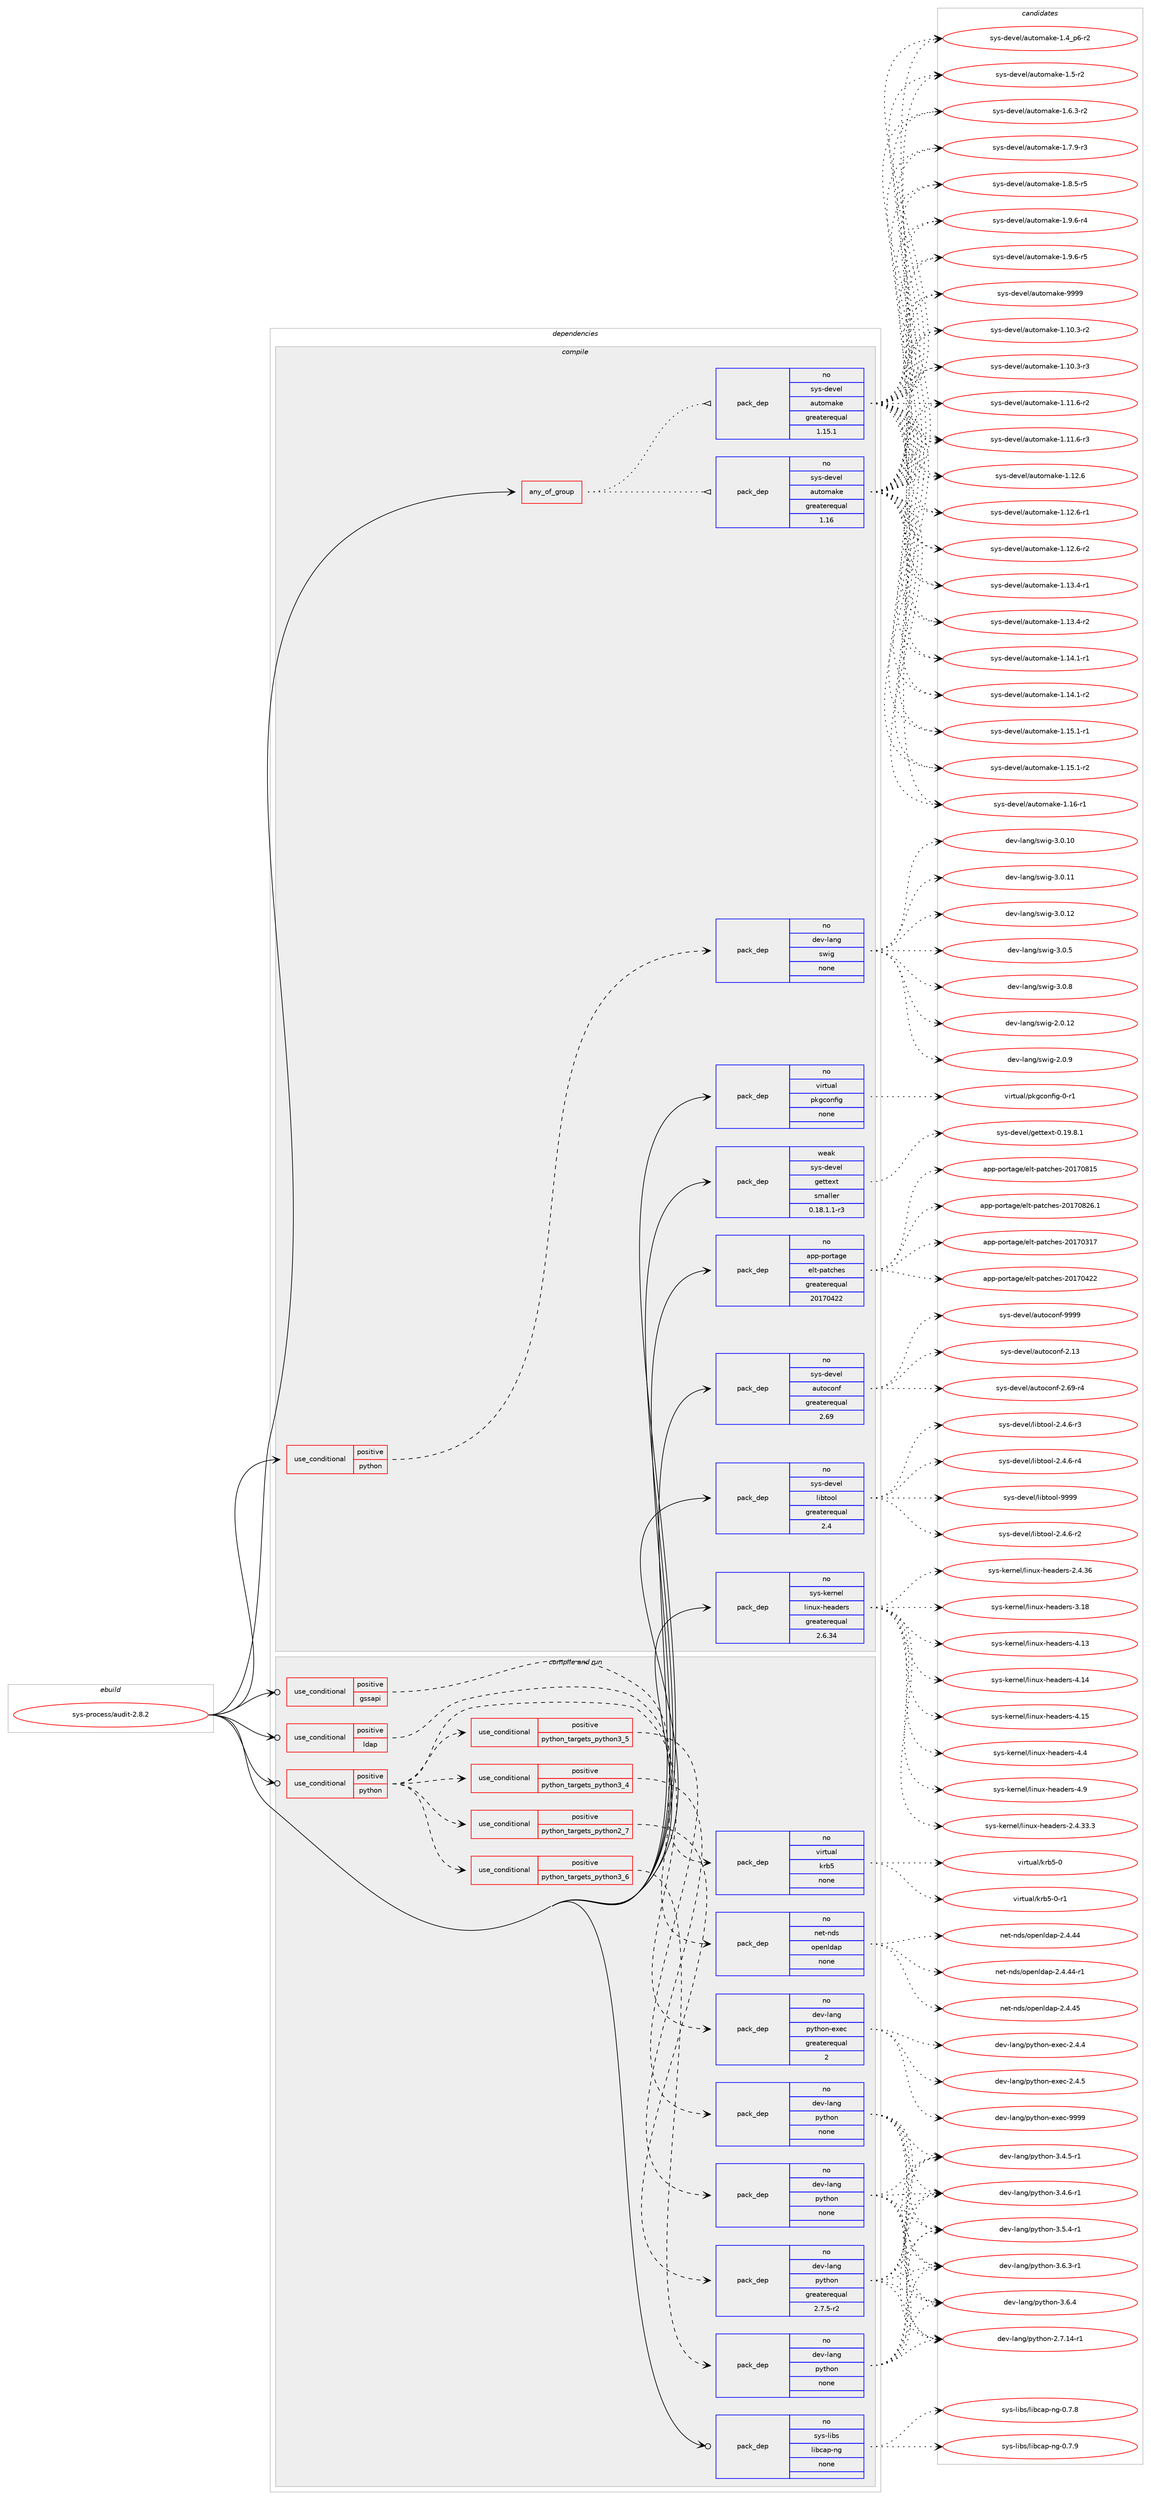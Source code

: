 digraph prolog {

# *************
# Graph options
# *************

newrank=true;
concentrate=true;
compound=true;
graph [rankdir=LR,fontname=Helvetica,fontsize=10,ranksep=1.5];#, ranksep=2.5, nodesep=0.2];
edge  [arrowhead=vee];
node  [fontname=Helvetica,fontsize=10];

# **********
# The ebuild
# **********

subgraph cluster_leftcol {
color=gray;
rank=same;
label=<<i>ebuild</i>>;
id [label="sys-process/audit-2.8.2", color=red, width=4, href="../sys-process/audit-2.8.2.svg"];
}

# ****************
# The dependencies
# ****************

subgraph cluster_midcol {
color=gray;
label=<<i>dependencies</i>>;
subgraph cluster_compile {
fillcolor="#eeeeee";
style=filled;
label=<<i>compile</i>>;
subgraph any68 {
dependency8351 [label=<<TABLE BORDER="0" CELLBORDER="1" CELLSPACING="0" CELLPADDING="4"><TR><TD CELLPADDING="10">any_of_group</TD></TR></TABLE>>, shape=none, color=red];subgraph pack7258 {
dependency8352 [label=<<TABLE BORDER="0" CELLBORDER="1" CELLSPACING="0" CELLPADDING="4" WIDTH="220"><TR><TD ROWSPAN="6" CELLPADDING="30">pack_dep</TD></TR><TR><TD WIDTH="110">no</TD></TR><TR><TD>sys-devel</TD></TR><TR><TD>automake</TD></TR><TR><TD>greaterequal</TD></TR><TR><TD>1.16</TD></TR></TABLE>>, shape=none, color=blue];
}
dependency8351:e -> dependency8352:w [weight=20,style="dotted",arrowhead="oinv"];
subgraph pack7259 {
dependency8353 [label=<<TABLE BORDER="0" CELLBORDER="1" CELLSPACING="0" CELLPADDING="4" WIDTH="220"><TR><TD ROWSPAN="6" CELLPADDING="30">pack_dep</TD></TR><TR><TD WIDTH="110">no</TD></TR><TR><TD>sys-devel</TD></TR><TR><TD>automake</TD></TR><TR><TD>greaterequal</TD></TR><TR><TD>1.15.1</TD></TR></TABLE>>, shape=none, color=blue];
}
dependency8351:e -> dependency8353:w [weight=20,style="dotted",arrowhead="oinv"];
}
id:e -> dependency8351:w [weight=20,style="solid",arrowhead="vee"];
subgraph cond1026 {
dependency8354 [label=<<TABLE BORDER="0" CELLBORDER="1" CELLSPACING="0" CELLPADDING="4"><TR><TD ROWSPAN="3" CELLPADDING="10">use_conditional</TD></TR><TR><TD>positive</TD></TR><TR><TD>python</TD></TR></TABLE>>, shape=none, color=red];
subgraph pack7260 {
dependency8355 [label=<<TABLE BORDER="0" CELLBORDER="1" CELLSPACING="0" CELLPADDING="4" WIDTH="220"><TR><TD ROWSPAN="6" CELLPADDING="30">pack_dep</TD></TR><TR><TD WIDTH="110">no</TD></TR><TR><TD>dev-lang</TD></TR><TR><TD>swig</TD></TR><TR><TD>none</TD></TR><TR><TD></TD></TR></TABLE>>, shape=none, color=blue];
}
dependency8354:e -> dependency8355:w [weight=20,style="dashed",arrowhead="vee"];
}
id:e -> dependency8354:w [weight=20,style="solid",arrowhead="vee"];
subgraph pack7261 {
dependency8356 [label=<<TABLE BORDER="0" CELLBORDER="1" CELLSPACING="0" CELLPADDING="4" WIDTH="220"><TR><TD ROWSPAN="6" CELLPADDING="30">pack_dep</TD></TR><TR><TD WIDTH="110">no</TD></TR><TR><TD>app-portage</TD></TR><TR><TD>elt-patches</TD></TR><TR><TD>greaterequal</TD></TR><TR><TD>20170422</TD></TR></TABLE>>, shape=none, color=blue];
}
id:e -> dependency8356:w [weight=20,style="solid",arrowhead="vee"];
subgraph pack7262 {
dependency8357 [label=<<TABLE BORDER="0" CELLBORDER="1" CELLSPACING="0" CELLPADDING="4" WIDTH="220"><TR><TD ROWSPAN="6" CELLPADDING="30">pack_dep</TD></TR><TR><TD WIDTH="110">no</TD></TR><TR><TD>sys-devel</TD></TR><TR><TD>autoconf</TD></TR><TR><TD>greaterequal</TD></TR><TR><TD>2.69</TD></TR></TABLE>>, shape=none, color=blue];
}
id:e -> dependency8357:w [weight=20,style="solid",arrowhead="vee"];
subgraph pack7263 {
dependency8358 [label=<<TABLE BORDER="0" CELLBORDER="1" CELLSPACING="0" CELLPADDING="4" WIDTH="220"><TR><TD ROWSPAN="6" CELLPADDING="30">pack_dep</TD></TR><TR><TD WIDTH="110">no</TD></TR><TR><TD>sys-devel</TD></TR><TR><TD>libtool</TD></TR><TR><TD>greaterequal</TD></TR><TR><TD>2.4</TD></TR></TABLE>>, shape=none, color=blue];
}
id:e -> dependency8358:w [weight=20,style="solid",arrowhead="vee"];
subgraph pack7264 {
dependency8359 [label=<<TABLE BORDER="0" CELLBORDER="1" CELLSPACING="0" CELLPADDING="4" WIDTH="220"><TR><TD ROWSPAN="6" CELLPADDING="30">pack_dep</TD></TR><TR><TD WIDTH="110">no</TD></TR><TR><TD>sys-kernel</TD></TR><TR><TD>linux-headers</TD></TR><TR><TD>greaterequal</TD></TR><TR><TD>2.6.34</TD></TR></TABLE>>, shape=none, color=blue];
}
id:e -> dependency8359:w [weight=20,style="solid",arrowhead="vee"];
subgraph pack7265 {
dependency8360 [label=<<TABLE BORDER="0" CELLBORDER="1" CELLSPACING="0" CELLPADDING="4" WIDTH="220"><TR><TD ROWSPAN="6" CELLPADDING="30">pack_dep</TD></TR><TR><TD WIDTH="110">no</TD></TR><TR><TD>virtual</TD></TR><TR><TD>pkgconfig</TD></TR><TR><TD>none</TD></TR><TR><TD></TD></TR></TABLE>>, shape=none, color=blue];
}
id:e -> dependency8360:w [weight=20,style="solid",arrowhead="vee"];
subgraph pack7266 {
dependency8361 [label=<<TABLE BORDER="0" CELLBORDER="1" CELLSPACING="0" CELLPADDING="4" WIDTH="220"><TR><TD ROWSPAN="6" CELLPADDING="30">pack_dep</TD></TR><TR><TD WIDTH="110">weak</TD></TR><TR><TD>sys-devel</TD></TR><TR><TD>gettext</TD></TR><TR><TD>smaller</TD></TR><TR><TD>0.18.1.1-r3</TD></TR></TABLE>>, shape=none, color=blue];
}
id:e -> dependency8361:w [weight=20,style="solid",arrowhead="vee"];
}
subgraph cluster_compileandrun {
fillcolor="#eeeeee";
style=filled;
label=<<i>compile and run</i>>;
subgraph cond1027 {
dependency8362 [label=<<TABLE BORDER="0" CELLBORDER="1" CELLSPACING="0" CELLPADDING="4"><TR><TD ROWSPAN="3" CELLPADDING="10">use_conditional</TD></TR><TR><TD>positive</TD></TR><TR><TD>gssapi</TD></TR></TABLE>>, shape=none, color=red];
subgraph pack7267 {
dependency8363 [label=<<TABLE BORDER="0" CELLBORDER="1" CELLSPACING="0" CELLPADDING="4" WIDTH="220"><TR><TD ROWSPAN="6" CELLPADDING="30">pack_dep</TD></TR><TR><TD WIDTH="110">no</TD></TR><TR><TD>virtual</TD></TR><TR><TD>krb5</TD></TR><TR><TD>none</TD></TR><TR><TD></TD></TR></TABLE>>, shape=none, color=blue];
}
dependency8362:e -> dependency8363:w [weight=20,style="dashed",arrowhead="vee"];
}
id:e -> dependency8362:w [weight=20,style="solid",arrowhead="odotvee"];
subgraph cond1028 {
dependency8364 [label=<<TABLE BORDER="0" CELLBORDER="1" CELLSPACING="0" CELLPADDING="4"><TR><TD ROWSPAN="3" CELLPADDING="10">use_conditional</TD></TR><TR><TD>positive</TD></TR><TR><TD>ldap</TD></TR></TABLE>>, shape=none, color=red];
subgraph pack7268 {
dependency8365 [label=<<TABLE BORDER="0" CELLBORDER="1" CELLSPACING="0" CELLPADDING="4" WIDTH="220"><TR><TD ROWSPAN="6" CELLPADDING="30">pack_dep</TD></TR><TR><TD WIDTH="110">no</TD></TR><TR><TD>net-nds</TD></TR><TR><TD>openldap</TD></TR><TR><TD>none</TD></TR><TR><TD></TD></TR></TABLE>>, shape=none, color=blue];
}
dependency8364:e -> dependency8365:w [weight=20,style="dashed",arrowhead="vee"];
}
id:e -> dependency8364:w [weight=20,style="solid",arrowhead="odotvee"];
subgraph cond1029 {
dependency8366 [label=<<TABLE BORDER="0" CELLBORDER="1" CELLSPACING="0" CELLPADDING="4"><TR><TD ROWSPAN="3" CELLPADDING="10">use_conditional</TD></TR><TR><TD>positive</TD></TR><TR><TD>python</TD></TR></TABLE>>, shape=none, color=red];
subgraph cond1030 {
dependency8367 [label=<<TABLE BORDER="0" CELLBORDER="1" CELLSPACING="0" CELLPADDING="4"><TR><TD ROWSPAN="3" CELLPADDING="10">use_conditional</TD></TR><TR><TD>positive</TD></TR><TR><TD>python_targets_python2_7</TD></TR></TABLE>>, shape=none, color=red];
subgraph pack7269 {
dependency8368 [label=<<TABLE BORDER="0" CELLBORDER="1" CELLSPACING="0" CELLPADDING="4" WIDTH="220"><TR><TD ROWSPAN="6" CELLPADDING="30">pack_dep</TD></TR><TR><TD WIDTH="110">no</TD></TR><TR><TD>dev-lang</TD></TR><TR><TD>python</TD></TR><TR><TD>greaterequal</TD></TR><TR><TD>2.7.5-r2</TD></TR></TABLE>>, shape=none, color=blue];
}
dependency8367:e -> dependency8368:w [weight=20,style="dashed",arrowhead="vee"];
}
dependency8366:e -> dependency8367:w [weight=20,style="dashed",arrowhead="vee"];
subgraph cond1031 {
dependency8369 [label=<<TABLE BORDER="0" CELLBORDER="1" CELLSPACING="0" CELLPADDING="4"><TR><TD ROWSPAN="3" CELLPADDING="10">use_conditional</TD></TR><TR><TD>positive</TD></TR><TR><TD>python_targets_python3_4</TD></TR></TABLE>>, shape=none, color=red];
subgraph pack7270 {
dependency8370 [label=<<TABLE BORDER="0" CELLBORDER="1" CELLSPACING="0" CELLPADDING="4" WIDTH="220"><TR><TD ROWSPAN="6" CELLPADDING="30">pack_dep</TD></TR><TR><TD WIDTH="110">no</TD></TR><TR><TD>dev-lang</TD></TR><TR><TD>python</TD></TR><TR><TD>none</TD></TR><TR><TD></TD></TR></TABLE>>, shape=none, color=blue];
}
dependency8369:e -> dependency8370:w [weight=20,style="dashed",arrowhead="vee"];
}
dependency8366:e -> dependency8369:w [weight=20,style="dashed",arrowhead="vee"];
subgraph cond1032 {
dependency8371 [label=<<TABLE BORDER="0" CELLBORDER="1" CELLSPACING="0" CELLPADDING="4"><TR><TD ROWSPAN="3" CELLPADDING="10">use_conditional</TD></TR><TR><TD>positive</TD></TR><TR><TD>python_targets_python3_5</TD></TR></TABLE>>, shape=none, color=red];
subgraph pack7271 {
dependency8372 [label=<<TABLE BORDER="0" CELLBORDER="1" CELLSPACING="0" CELLPADDING="4" WIDTH="220"><TR><TD ROWSPAN="6" CELLPADDING="30">pack_dep</TD></TR><TR><TD WIDTH="110">no</TD></TR><TR><TD>dev-lang</TD></TR><TR><TD>python</TD></TR><TR><TD>none</TD></TR><TR><TD></TD></TR></TABLE>>, shape=none, color=blue];
}
dependency8371:e -> dependency8372:w [weight=20,style="dashed",arrowhead="vee"];
}
dependency8366:e -> dependency8371:w [weight=20,style="dashed",arrowhead="vee"];
subgraph cond1033 {
dependency8373 [label=<<TABLE BORDER="0" CELLBORDER="1" CELLSPACING="0" CELLPADDING="4"><TR><TD ROWSPAN="3" CELLPADDING="10">use_conditional</TD></TR><TR><TD>positive</TD></TR><TR><TD>python_targets_python3_6</TD></TR></TABLE>>, shape=none, color=red];
subgraph pack7272 {
dependency8374 [label=<<TABLE BORDER="0" CELLBORDER="1" CELLSPACING="0" CELLPADDING="4" WIDTH="220"><TR><TD ROWSPAN="6" CELLPADDING="30">pack_dep</TD></TR><TR><TD WIDTH="110">no</TD></TR><TR><TD>dev-lang</TD></TR><TR><TD>python</TD></TR><TR><TD>none</TD></TR><TR><TD></TD></TR></TABLE>>, shape=none, color=blue];
}
dependency8373:e -> dependency8374:w [weight=20,style="dashed",arrowhead="vee"];
}
dependency8366:e -> dependency8373:w [weight=20,style="dashed",arrowhead="vee"];
subgraph pack7273 {
dependency8375 [label=<<TABLE BORDER="0" CELLBORDER="1" CELLSPACING="0" CELLPADDING="4" WIDTH="220"><TR><TD ROWSPAN="6" CELLPADDING="30">pack_dep</TD></TR><TR><TD WIDTH="110">no</TD></TR><TR><TD>dev-lang</TD></TR><TR><TD>python-exec</TD></TR><TR><TD>greaterequal</TD></TR><TR><TD>2</TD></TR></TABLE>>, shape=none, color=blue];
}
dependency8366:e -> dependency8375:w [weight=20,style="dashed",arrowhead="vee"];
}
id:e -> dependency8366:w [weight=20,style="solid",arrowhead="odotvee"];
subgraph pack7274 {
dependency8376 [label=<<TABLE BORDER="0" CELLBORDER="1" CELLSPACING="0" CELLPADDING="4" WIDTH="220"><TR><TD ROWSPAN="6" CELLPADDING="30">pack_dep</TD></TR><TR><TD WIDTH="110">no</TD></TR><TR><TD>sys-libs</TD></TR><TR><TD>libcap-ng</TD></TR><TR><TD>none</TD></TR><TR><TD></TD></TR></TABLE>>, shape=none, color=blue];
}
id:e -> dependency8376:w [weight=20,style="solid",arrowhead="odotvee"];
}
subgraph cluster_run {
fillcolor="#eeeeee";
style=filled;
label=<<i>run</i>>;
}
}

# **************
# The candidates
# **************

subgraph cluster_choices {
rank=same;
color=gray;
label=<<i>candidates</i>>;

subgraph choice7258 {
color=black;
nodesep=1;
choice11512111545100101118101108479711711611110997107101454946494846514511450 [label="sys-devel/automake-1.10.3-r2", color=red, width=4,href="../sys-devel/automake-1.10.3-r2.svg"];
choice11512111545100101118101108479711711611110997107101454946494846514511451 [label="sys-devel/automake-1.10.3-r3", color=red, width=4,href="../sys-devel/automake-1.10.3-r3.svg"];
choice11512111545100101118101108479711711611110997107101454946494946544511450 [label="sys-devel/automake-1.11.6-r2", color=red, width=4,href="../sys-devel/automake-1.11.6-r2.svg"];
choice11512111545100101118101108479711711611110997107101454946494946544511451 [label="sys-devel/automake-1.11.6-r3", color=red, width=4,href="../sys-devel/automake-1.11.6-r3.svg"];
choice1151211154510010111810110847971171161111099710710145494649504654 [label="sys-devel/automake-1.12.6", color=red, width=4,href="../sys-devel/automake-1.12.6.svg"];
choice11512111545100101118101108479711711611110997107101454946495046544511449 [label="sys-devel/automake-1.12.6-r1", color=red, width=4,href="../sys-devel/automake-1.12.6-r1.svg"];
choice11512111545100101118101108479711711611110997107101454946495046544511450 [label="sys-devel/automake-1.12.6-r2", color=red, width=4,href="../sys-devel/automake-1.12.6-r2.svg"];
choice11512111545100101118101108479711711611110997107101454946495146524511449 [label="sys-devel/automake-1.13.4-r1", color=red, width=4,href="../sys-devel/automake-1.13.4-r1.svg"];
choice11512111545100101118101108479711711611110997107101454946495146524511450 [label="sys-devel/automake-1.13.4-r2", color=red, width=4,href="../sys-devel/automake-1.13.4-r2.svg"];
choice11512111545100101118101108479711711611110997107101454946495246494511449 [label="sys-devel/automake-1.14.1-r1", color=red, width=4,href="../sys-devel/automake-1.14.1-r1.svg"];
choice11512111545100101118101108479711711611110997107101454946495246494511450 [label="sys-devel/automake-1.14.1-r2", color=red, width=4,href="../sys-devel/automake-1.14.1-r2.svg"];
choice11512111545100101118101108479711711611110997107101454946495346494511449 [label="sys-devel/automake-1.15.1-r1", color=red, width=4,href="../sys-devel/automake-1.15.1-r1.svg"];
choice11512111545100101118101108479711711611110997107101454946495346494511450 [label="sys-devel/automake-1.15.1-r2", color=red, width=4,href="../sys-devel/automake-1.15.1-r2.svg"];
choice1151211154510010111810110847971171161111099710710145494649544511449 [label="sys-devel/automake-1.16-r1", color=red, width=4,href="../sys-devel/automake-1.16-r1.svg"];
choice115121115451001011181011084797117116111109971071014549465295112544511450 [label="sys-devel/automake-1.4_p6-r2", color=red, width=4,href="../sys-devel/automake-1.4_p6-r2.svg"];
choice11512111545100101118101108479711711611110997107101454946534511450 [label="sys-devel/automake-1.5-r2", color=red, width=4,href="../sys-devel/automake-1.5-r2.svg"];
choice115121115451001011181011084797117116111109971071014549465446514511450 [label="sys-devel/automake-1.6.3-r2", color=red, width=4,href="../sys-devel/automake-1.6.3-r2.svg"];
choice115121115451001011181011084797117116111109971071014549465546574511451 [label="sys-devel/automake-1.7.9-r3", color=red, width=4,href="../sys-devel/automake-1.7.9-r3.svg"];
choice115121115451001011181011084797117116111109971071014549465646534511453 [label="sys-devel/automake-1.8.5-r5", color=red, width=4,href="../sys-devel/automake-1.8.5-r5.svg"];
choice115121115451001011181011084797117116111109971071014549465746544511452 [label="sys-devel/automake-1.9.6-r4", color=red, width=4,href="../sys-devel/automake-1.9.6-r4.svg"];
choice115121115451001011181011084797117116111109971071014549465746544511453 [label="sys-devel/automake-1.9.6-r5", color=red, width=4,href="../sys-devel/automake-1.9.6-r5.svg"];
choice115121115451001011181011084797117116111109971071014557575757 [label="sys-devel/automake-9999", color=red, width=4,href="../sys-devel/automake-9999.svg"];
dependency8352:e -> choice11512111545100101118101108479711711611110997107101454946494846514511450:w [style=dotted,weight="100"];
dependency8352:e -> choice11512111545100101118101108479711711611110997107101454946494846514511451:w [style=dotted,weight="100"];
dependency8352:e -> choice11512111545100101118101108479711711611110997107101454946494946544511450:w [style=dotted,weight="100"];
dependency8352:e -> choice11512111545100101118101108479711711611110997107101454946494946544511451:w [style=dotted,weight="100"];
dependency8352:e -> choice1151211154510010111810110847971171161111099710710145494649504654:w [style=dotted,weight="100"];
dependency8352:e -> choice11512111545100101118101108479711711611110997107101454946495046544511449:w [style=dotted,weight="100"];
dependency8352:e -> choice11512111545100101118101108479711711611110997107101454946495046544511450:w [style=dotted,weight="100"];
dependency8352:e -> choice11512111545100101118101108479711711611110997107101454946495146524511449:w [style=dotted,weight="100"];
dependency8352:e -> choice11512111545100101118101108479711711611110997107101454946495146524511450:w [style=dotted,weight="100"];
dependency8352:e -> choice11512111545100101118101108479711711611110997107101454946495246494511449:w [style=dotted,weight="100"];
dependency8352:e -> choice11512111545100101118101108479711711611110997107101454946495246494511450:w [style=dotted,weight="100"];
dependency8352:e -> choice11512111545100101118101108479711711611110997107101454946495346494511449:w [style=dotted,weight="100"];
dependency8352:e -> choice11512111545100101118101108479711711611110997107101454946495346494511450:w [style=dotted,weight="100"];
dependency8352:e -> choice1151211154510010111810110847971171161111099710710145494649544511449:w [style=dotted,weight="100"];
dependency8352:e -> choice115121115451001011181011084797117116111109971071014549465295112544511450:w [style=dotted,weight="100"];
dependency8352:e -> choice11512111545100101118101108479711711611110997107101454946534511450:w [style=dotted,weight="100"];
dependency8352:e -> choice115121115451001011181011084797117116111109971071014549465446514511450:w [style=dotted,weight="100"];
dependency8352:e -> choice115121115451001011181011084797117116111109971071014549465546574511451:w [style=dotted,weight="100"];
dependency8352:e -> choice115121115451001011181011084797117116111109971071014549465646534511453:w [style=dotted,weight="100"];
dependency8352:e -> choice115121115451001011181011084797117116111109971071014549465746544511452:w [style=dotted,weight="100"];
dependency8352:e -> choice115121115451001011181011084797117116111109971071014549465746544511453:w [style=dotted,weight="100"];
dependency8352:e -> choice115121115451001011181011084797117116111109971071014557575757:w [style=dotted,weight="100"];
}
subgraph choice7259 {
color=black;
nodesep=1;
choice11512111545100101118101108479711711611110997107101454946494846514511450 [label="sys-devel/automake-1.10.3-r2", color=red, width=4,href="../sys-devel/automake-1.10.3-r2.svg"];
choice11512111545100101118101108479711711611110997107101454946494846514511451 [label="sys-devel/automake-1.10.3-r3", color=red, width=4,href="../sys-devel/automake-1.10.3-r3.svg"];
choice11512111545100101118101108479711711611110997107101454946494946544511450 [label="sys-devel/automake-1.11.6-r2", color=red, width=4,href="../sys-devel/automake-1.11.6-r2.svg"];
choice11512111545100101118101108479711711611110997107101454946494946544511451 [label="sys-devel/automake-1.11.6-r3", color=red, width=4,href="../sys-devel/automake-1.11.6-r3.svg"];
choice1151211154510010111810110847971171161111099710710145494649504654 [label="sys-devel/automake-1.12.6", color=red, width=4,href="../sys-devel/automake-1.12.6.svg"];
choice11512111545100101118101108479711711611110997107101454946495046544511449 [label="sys-devel/automake-1.12.6-r1", color=red, width=4,href="../sys-devel/automake-1.12.6-r1.svg"];
choice11512111545100101118101108479711711611110997107101454946495046544511450 [label="sys-devel/automake-1.12.6-r2", color=red, width=4,href="../sys-devel/automake-1.12.6-r2.svg"];
choice11512111545100101118101108479711711611110997107101454946495146524511449 [label="sys-devel/automake-1.13.4-r1", color=red, width=4,href="../sys-devel/automake-1.13.4-r1.svg"];
choice11512111545100101118101108479711711611110997107101454946495146524511450 [label="sys-devel/automake-1.13.4-r2", color=red, width=4,href="../sys-devel/automake-1.13.4-r2.svg"];
choice11512111545100101118101108479711711611110997107101454946495246494511449 [label="sys-devel/automake-1.14.1-r1", color=red, width=4,href="../sys-devel/automake-1.14.1-r1.svg"];
choice11512111545100101118101108479711711611110997107101454946495246494511450 [label="sys-devel/automake-1.14.1-r2", color=red, width=4,href="../sys-devel/automake-1.14.1-r2.svg"];
choice11512111545100101118101108479711711611110997107101454946495346494511449 [label="sys-devel/automake-1.15.1-r1", color=red, width=4,href="../sys-devel/automake-1.15.1-r1.svg"];
choice11512111545100101118101108479711711611110997107101454946495346494511450 [label="sys-devel/automake-1.15.1-r2", color=red, width=4,href="../sys-devel/automake-1.15.1-r2.svg"];
choice1151211154510010111810110847971171161111099710710145494649544511449 [label="sys-devel/automake-1.16-r1", color=red, width=4,href="../sys-devel/automake-1.16-r1.svg"];
choice115121115451001011181011084797117116111109971071014549465295112544511450 [label="sys-devel/automake-1.4_p6-r2", color=red, width=4,href="../sys-devel/automake-1.4_p6-r2.svg"];
choice11512111545100101118101108479711711611110997107101454946534511450 [label="sys-devel/automake-1.5-r2", color=red, width=4,href="../sys-devel/automake-1.5-r2.svg"];
choice115121115451001011181011084797117116111109971071014549465446514511450 [label="sys-devel/automake-1.6.3-r2", color=red, width=4,href="../sys-devel/automake-1.6.3-r2.svg"];
choice115121115451001011181011084797117116111109971071014549465546574511451 [label="sys-devel/automake-1.7.9-r3", color=red, width=4,href="../sys-devel/automake-1.7.9-r3.svg"];
choice115121115451001011181011084797117116111109971071014549465646534511453 [label="sys-devel/automake-1.8.5-r5", color=red, width=4,href="../sys-devel/automake-1.8.5-r5.svg"];
choice115121115451001011181011084797117116111109971071014549465746544511452 [label="sys-devel/automake-1.9.6-r4", color=red, width=4,href="../sys-devel/automake-1.9.6-r4.svg"];
choice115121115451001011181011084797117116111109971071014549465746544511453 [label="sys-devel/automake-1.9.6-r5", color=red, width=4,href="../sys-devel/automake-1.9.6-r5.svg"];
choice115121115451001011181011084797117116111109971071014557575757 [label="sys-devel/automake-9999", color=red, width=4,href="../sys-devel/automake-9999.svg"];
dependency8353:e -> choice11512111545100101118101108479711711611110997107101454946494846514511450:w [style=dotted,weight="100"];
dependency8353:e -> choice11512111545100101118101108479711711611110997107101454946494846514511451:w [style=dotted,weight="100"];
dependency8353:e -> choice11512111545100101118101108479711711611110997107101454946494946544511450:w [style=dotted,weight="100"];
dependency8353:e -> choice11512111545100101118101108479711711611110997107101454946494946544511451:w [style=dotted,weight="100"];
dependency8353:e -> choice1151211154510010111810110847971171161111099710710145494649504654:w [style=dotted,weight="100"];
dependency8353:e -> choice11512111545100101118101108479711711611110997107101454946495046544511449:w [style=dotted,weight="100"];
dependency8353:e -> choice11512111545100101118101108479711711611110997107101454946495046544511450:w [style=dotted,weight="100"];
dependency8353:e -> choice11512111545100101118101108479711711611110997107101454946495146524511449:w [style=dotted,weight="100"];
dependency8353:e -> choice11512111545100101118101108479711711611110997107101454946495146524511450:w [style=dotted,weight="100"];
dependency8353:e -> choice11512111545100101118101108479711711611110997107101454946495246494511449:w [style=dotted,weight="100"];
dependency8353:e -> choice11512111545100101118101108479711711611110997107101454946495246494511450:w [style=dotted,weight="100"];
dependency8353:e -> choice11512111545100101118101108479711711611110997107101454946495346494511449:w [style=dotted,weight="100"];
dependency8353:e -> choice11512111545100101118101108479711711611110997107101454946495346494511450:w [style=dotted,weight="100"];
dependency8353:e -> choice1151211154510010111810110847971171161111099710710145494649544511449:w [style=dotted,weight="100"];
dependency8353:e -> choice115121115451001011181011084797117116111109971071014549465295112544511450:w [style=dotted,weight="100"];
dependency8353:e -> choice11512111545100101118101108479711711611110997107101454946534511450:w [style=dotted,weight="100"];
dependency8353:e -> choice115121115451001011181011084797117116111109971071014549465446514511450:w [style=dotted,weight="100"];
dependency8353:e -> choice115121115451001011181011084797117116111109971071014549465546574511451:w [style=dotted,weight="100"];
dependency8353:e -> choice115121115451001011181011084797117116111109971071014549465646534511453:w [style=dotted,weight="100"];
dependency8353:e -> choice115121115451001011181011084797117116111109971071014549465746544511452:w [style=dotted,weight="100"];
dependency8353:e -> choice115121115451001011181011084797117116111109971071014549465746544511453:w [style=dotted,weight="100"];
dependency8353:e -> choice115121115451001011181011084797117116111109971071014557575757:w [style=dotted,weight="100"];
}
subgraph choice7260 {
color=black;
nodesep=1;
choice10010111845108971101034711511910510345504648464950 [label="dev-lang/swig-2.0.12", color=red, width=4,href="../dev-lang/swig-2.0.12.svg"];
choice100101118451089711010347115119105103455046484657 [label="dev-lang/swig-2.0.9", color=red, width=4,href="../dev-lang/swig-2.0.9.svg"];
choice10010111845108971101034711511910510345514648464948 [label="dev-lang/swig-3.0.10", color=red, width=4,href="../dev-lang/swig-3.0.10.svg"];
choice10010111845108971101034711511910510345514648464949 [label="dev-lang/swig-3.0.11", color=red, width=4,href="../dev-lang/swig-3.0.11.svg"];
choice10010111845108971101034711511910510345514648464950 [label="dev-lang/swig-3.0.12", color=red, width=4,href="../dev-lang/swig-3.0.12.svg"];
choice100101118451089711010347115119105103455146484653 [label="dev-lang/swig-3.0.5", color=red, width=4,href="../dev-lang/swig-3.0.5.svg"];
choice100101118451089711010347115119105103455146484656 [label="dev-lang/swig-3.0.8", color=red, width=4,href="../dev-lang/swig-3.0.8.svg"];
dependency8355:e -> choice10010111845108971101034711511910510345504648464950:w [style=dotted,weight="100"];
dependency8355:e -> choice100101118451089711010347115119105103455046484657:w [style=dotted,weight="100"];
dependency8355:e -> choice10010111845108971101034711511910510345514648464948:w [style=dotted,weight="100"];
dependency8355:e -> choice10010111845108971101034711511910510345514648464949:w [style=dotted,weight="100"];
dependency8355:e -> choice10010111845108971101034711511910510345514648464950:w [style=dotted,weight="100"];
dependency8355:e -> choice100101118451089711010347115119105103455146484653:w [style=dotted,weight="100"];
dependency8355:e -> choice100101118451089711010347115119105103455146484656:w [style=dotted,weight="100"];
}
subgraph choice7261 {
color=black;
nodesep=1;
choice97112112451121111141169710310147101108116451129711699104101115455048495548514955 [label="app-portage/elt-patches-20170317", color=red, width=4,href="../app-portage/elt-patches-20170317.svg"];
choice97112112451121111141169710310147101108116451129711699104101115455048495548525050 [label="app-portage/elt-patches-20170422", color=red, width=4,href="../app-portage/elt-patches-20170422.svg"];
choice97112112451121111141169710310147101108116451129711699104101115455048495548564953 [label="app-portage/elt-patches-20170815", color=red, width=4,href="../app-portage/elt-patches-20170815.svg"];
choice971121124511211111411697103101471011081164511297116991041011154550484955485650544649 [label="app-portage/elt-patches-20170826.1", color=red, width=4,href="../app-portage/elt-patches-20170826.1.svg"];
dependency8356:e -> choice97112112451121111141169710310147101108116451129711699104101115455048495548514955:w [style=dotted,weight="100"];
dependency8356:e -> choice97112112451121111141169710310147101108116451129711699104101115455048495548525050:w [style=dotted,weight="100"];
dependency8356:e -> choice97112112451121111141169710310147101108116451129711699104101115455048495548564953:w [style=dotted,weight="100"];
dependency8356:e -> choice971121124511211111411697103101471011081164511297116991041011154550484955485650544649:w [style=dotted,weight="100"];
}
subgraph choice7262 {
color=black;
nodesep=1;
choice115121115451001011181011084797117116111991111101024550464951 [label="sys-devel/autoconf-2.13", color=red, width=4,href="../sys-devel/autoconf-2.13.svg"];
choice1151211154510010111810110847971171161119911111010245504654574511452 [label="sys-devel/autoconf-2.69-r4", color=red, width=4,href="../sys-devel/autoconf-2.69-r4.svg"];
choice115121115451001011181011084797117116111991111101024557575757 [label="sys-devel/autoconf-9999", color=red, width=4,href="../sys-devel/autoconf-9999.svg"];
dependency8357:e -> choice115121115451001011181011084797117116111991111101024550464951:w [style=dotted,weight="100"];
dependency8357:e -> choice1151211154510010111810110847971171161119911111010245504654574511452:w [style=dotted,weight="100"];
dependency8357:e -> choice115121115451001011181011084797117116111991111101024557575757:w [style=dotted,weight="100"];
}
subgraph choice7263 {
color=black;
nodesep=1;
choice1151211154510010111810110847108105981161111111084550465246544511450 [label="sys-devel/libtool-2.4.6-r2", color=red, width=4,href="../sys-devel/libtool-2.4.6-r2.svg"];
choice1151211154510010111810110847108105981161111111084550465246544511451 [label="sys-devel/libtool-2.4.6-r3", color=red, width=4,href="../sys-devel/libtool-2.4.6-r3.svg"];
choice1151211154510010111810110847108105981161111111084550465246544511452 [label="sys-devel/libtool-2.4.6-r4", color=red, width=4,href="../sys-devel/libtool-2.4.6-r4.svg"];
choice1151211154510010111810110847108105981161111111084557575757 [label="sys-devel/libtool-9999", color=red, width=4,href="../sys-devel/libtool-9999.svg"];
dependency8358:e -> choice1151211154510010111810110847108105981161111111084550465246544511450:w [style=dotted,weight="100"];
dependency8358:e -> choice1151211154510010111810110847108105981161111111084550465246544511451:w [style=dotted,weight="100"];
dependency8358:e -> choice1151211154510010111810110847108105981161111111084550465246544511452:w [style=dotted,weight="100"];
dependency8358:e -> choice1151211154510010111810110847108105981161111111084557575757:w [style=dotted,weight="100"];
}
subgraph choice7264 {
color=black;
nodesep=1;
choice11512111545107101114110101108471081051101171204510410197100101114115455046524651514651 [label="sys-kernel/linux-headers-2.4.33.3", color=red, width=4,href="../sys-kernel/linux-headers-2.4.33.3.svg"];
choice1151211154510710111411010110847108105110117120451041019710010111411545504652465154 [label="sys-kernel/linux-headers-2.4.36", color=red, width=4,href="../sys-kernel/linux-headers-2.4.36.svg"];
choice115121115451071011141101011084710810511011712045104101971001011141154551464956 [label="sys-kernel/linux-headers-3.18", color=red, width=4,href="../sys-kernel/linux-headers-3.18.svg"];
choice115121115451071011141101011084710810511011712045104101971001011141154552464951 [label="sys-kernel/linux-headers-4.13", color=red, width=4,href="../sys-kernel/linux-headers-4.13.svg"];
choice115121115451071011141101011084710810511011712045104101971001011141154552464952 [label="sys-kernel/linux-headers-4.14", color=red, width=4,href="../sys-kernel/linux-headers-4.14.svg"];
choice115121115451071011141101011084710810511011712045104101971001011141154552464953 [label="sys-kernel/linux-headers-4.15", color=red, width=4,href="../sys-kernel/linux-headers-4.15.svg"];
choice1151211154510710111411010110847108105110117120451041019710010111411545524652 [label="sys-kernel/linux-headers-4.4", color=red, width=4,href="../sys-kernel/linux-headers-4.4.svg"];
choice1151211154510710111411010110847108105110117120451041019710010111411545524657 [label="sys-kernel/linux-headers-4.9", color=red, width=4,href="../sys-kernel/linux-headers-4.9.svg"];
dependency8359:e -> choice11512111545107101114110101108471081051101171204510410197100101114115455046524651514651:w [style=dotted,weight="100"];
dependency8359:e -> choice1151211154510710111411010110847108105110117120451041019710010111411545504652465154:w [style=dotted,weight="100"];
dependency8359:e -> choice115121115451071011141101011084710810511011712045104101971001011141154551464956:w [style=dotted,weight="100"];
dependency8359:e -> choice115121115451071011141101011084710810511011712045104101971001011141154552464951:w [style=dotted,weight="100"];
dependency8359:e -> choice115121115451071011141101011084710810511011712045104101971001011141154552464952:w [style=dotted,weight="100"];
dependency8359:e -> choice115121115451071011141101011084710810511011712045104101971001011141154552464953:w [style=dotted,weight="100"];
dependency8359:e -> choice1151211154510710111411010110847108105110117120451041019710010111411545524652:w [style=dotted,weight="100"];
dependency8359:e -> choice1151211154510710111411010110847108105110117120451041019710010111411545524657:w [style=dotted,weight="100"];
}
subgraph choice7265 {
color=black;
nodesep=1;
choice11810511411611797108471121071039911111010210510345484511449 [label="virtual/pkgconfig-0-r1", color=red, width=4,href="../virtual/pkgconfig-0-r1.svg"];
dependency8360:e -> choice11810511411611797108471121071039911111010210510345484511449:w [style=dotted,weight="100"];
}
subgraph choice7266 {
color=black;
nodesep=1;
choice1151211154510010111810110847103101116116101120116454846495746564649 [label="sys-devel/gettext-0.19.8.1", color=red, width=4,href="../sys-devel/gettext-0.19.8.1.svg"];
dependency8361:e -> choice1151211154510010111810110847103101116116101120116454846495746564649:w [style=dotted,weight="100"];
}
subgraph choice7267 {
color=black;
nodesep=1;
choice118105114116117971084710711498534548 [label="virtual/krb5-0", color=red, width=4,href="../virtual/krb5-0.svg"];
choice1181051141161179710847107114985345484511449 [label="virtual/krb5-0-r1", color=red, width=4,href="../virtual/krb5-0-r1.svg"];
dependency8363:e -> choice118105114116117971084710711498534548:w [style=dotted,weight="100"];
dependency8363:e -> choice1181051141161179710847107114985345484511449:w [style=dotted,weight="100"];
}
subgraph choice7268 {
color=black;
nodesep=1;
choice11010111645110100115471111121011101081009711245504652465252 [label="net-nds/openldap-2.4.44", color=red, width=4,href="../net-nds/openldap-2.4.44.svg"];
choice110101116451101001154711111210111010810097112455046524652524511449 [label="net-nds/openldap-2.4.44-r1", color=red, width=4,href="../net-nds/openldap-2.4.44-r1.svg"];
choice11010111645110100115471111121011101081009711245504652465253 [label="net-nds/openldap-2.4.45", color=red, width=4,href="../net-nds/openldap-2.4.45.svg"];
dependency8365:e -> choice11010111645110100115471111121011101081009711245504652465252:w [style=dotted,weight="100"];
dependency8365:e -> choice110101116451101001154711111210111010810097112455046524652524511449:w [style=dotted,weight="100"];
dependency8365:e -> choice11010111645110100115471111121011101081009711245504652465253:w [style=dotted,weight="100"];
}
subgraph choice7269 {
color=black;
nodesep=1;
choice100101118451089711010347112121116104111110455046554649524511449 [label="dev-lang/python-2.7.14-r1", color=red, width=4,href="../dev-lang/python-2.7.14-r1.svg"];
choice1001011184510897110103471121211161041111104551465246534511449 [label="dev-lang/python-3.4.5-r1", color=red, width=4,href="../dev-lang/python-3.4.5-r1.svg"];
choice1001011184510897110103471121211161041111104551465246544511449 [label="dev-lang/python-3.4.6-r1", color=red, width=4,href="../dev-lang/python-3.4.6-r1.svg"];
choice1001011184510897110103471121211161041111104551465346524511449 [label="dev-lang/python-3.5.4-r1", color=red, width=4,href="../dev-lang/python-3.5.4-r1.svg"];
choice1001011184510897110103471121211161041111104551465446514511449 [label="dev-lang/python-3.6.3-r1", color=red, width=4,href="../dev-lang/python-3.6.3-r1.svg"];
choice100101118451089711010347112121116104111110455146544652 [label="dev-lang/python-3.6.4", color=red, width=4,href="../dev-lang/python-3.6.4.svg"];
dependency8368:e -> choice100101118451089711010347112121116104111110455046554649524511449:w [style=dotted,weight="100"];
dependency8368:e -> choice1001011184510897110103471121211161041111104551465246534511449:w [style=dotted,weight="100"];
dependency8368:e -> choice1001011184510897110103471121211161041111104551465246544511449:w [style=dotted,weight="100"];
dependency8368:e -> choice1001011184510897110103471121211161041111104551465346524511449:w [style=dotted,weight="100"];
dependency8368:e -> choice1001011184510897110103471121211161041111104551465446514511449:w [style=dotted,weight="100"];
dependency8368:e -> choice100101118451089711010347112121116104111110455146544652:w [style=dotted,weight="100"];
}
subgraph choice7270 {
color=black;
nodesep=1;
choice100101118451089711010347112121116104111110455046554649524511449 [label="dev-lang/python-2.7.14-r1", color=red, width=4,href="../dev-lang/python-2.7.14-r1.svg"];
choice1001011184510897110103471121211161041111104551465246534511449 [label="dev-lang/python-3.4.5-r1", color=red, width=4,href="../dev-lang/python-3.4.5-r1.svg"];
choice1001011184510897110103471121211161041111104551465246544511449 [label="dev-lang/python-3.4.6-r1", color=red, width=4,href="../dev-lang/python-3.4.6-r1.svg"];
choice1001011184510897110103471121211161041111104551465346524511449 [label="dev-lang/python-3.5.4-r1", color=red, width=4,href="../dev-lang/python-3.5.4-r1.svg"];
choice1001011184510897110103471121211161041111104551465446514511449 [label="dev-lang/python-3.6.3-r1", color=red, width=4,href="../dev-lang/python-3.6.3-r1.svg"];
choice100101118451089711010347112121116104111110455146544652 [label="dev-lang/python-3.6.4", color=red, width=4,href="../dev-lang/python-3.6.4.svg"];
dependency8370:e -> choice100101118451089711010347112121116104111110455046554649524511449:w [style=dotted,weight="100"];
dependency8370:e -> choice1001011184510897110103471121211161041111104551465246534511449:w [style=dotted,weight="100"];
dependency8370:e -> choice1001011184510897110103471121211161041111104551465246544511449:w [style=dotted,weight="100"];
dependency8370:e -> choice1001011184510897110103471121211161041111104551465346524511449:w [style=dotted,weight="100"];
dependency8370:e -> choice1001011184510897110103471121211161041111104551465446514511449:w [style=dotted,weight="100"];
dependency8370:e -> choice100101118451089711010347112121116104111110455146544652:w [style=dotted,weight="100"];
}
subgraph choice7271 {
color=black;
nodesep=1;
choice100101118451089711010347112121116104111110455046554649524511449 [label="dev-lang/python-2.7.14-r1", color=red, width=4,href="../dev-lang/python-2.7.14-r1.svg"];
choice1001011184510897110103471121211161041111104551465246534511449 [label="dev-lang/python-3.4.5-r1", color=red, width=4,href="../dev-lang/python-3.4.5-r1.svg"];
choice1001011184510897110103471121211161041111104551465246544511449 [label="dev-lang/python-3.4.6-r1", color=red, width=4,href="../dev-lang/python-3.4.6-r1.svg"];
choice1001011184510897110103471121211161041111104551465346524511449 [label="dev-lang/python-3.5.4-r1", color=red, width=4,href="../dev-lang/python-3.5.4-r1.svg"];
choice1001011184510897110103471121211161041111104551465446514511449 [label="dev-lang/python-3.6.3-r1", color=red, width=4,href="../dev-lang/python-3.6.3-r1.svg"];
choice100101118451089711010347112121116104111110455146544652 [label="dev-lang/python-3.6.4", color=red, width=4,href="../dev-lang/python-3.6.4.svg"];
dependency8372:e -> choice100101118451089711010347112121116104111110455046554649524511449:w [style=dotted,weight="100"];
dependency8372:e -> choice1001011184510897110103471121211161041111104551465246534511449:w [style=dotted,weight="100"];
dependency8372:e -> choice1001011184510897110103471121211161041111104551465246544511449:w [style=dotted,weight="100"];
dependency8372:e -> choice1001011184510897110103471121211161041111104551465346524511449:w [style=dotted,weight="100"];
dependency8372:e -> choice1001011184510897110103471121211161041111104551465446514511449:w [style=dotted,weight="100"];
dependency8372:e -> choice100101118451089711010347112121116104111110455146544652:w [style=dotted,weight="100"];
}
subgraph choice7272 {
color=black;
nodesep=1;
choice100101118451089711010347112121116104111110455046554649524511449 [label="dev-lang/python-2.7.14-r1", color=red, width=4,href="../dev-lang/python-2.7.14-r1.svg"];
choice1001011184510897110103471121211161041111104551465246534511449 [label="dev-lang/python-3.4.5-r1", color=red, width=4,href="../dev-lang/python-3.4.5-r1.svg"];
choice1001011184510897110103471121211161041111104551465246544511449 [label="dev-lang/python-3.4.6-r1", color=red, width=4,href="../dev-lang/python-3.4.6-r1.svg"];
choice1001011184510897110103471121211161041111104551465346524511449 [label="dev-lang/python-3.5.4-r1", color=red, width=4,href="../dev-lang/python-3.5.4-r1.svg"];
choice1001011184510897110103471121211161041111104551465446514511449 [label="dev-lang/python-3.6.3-r1", color=red, width=4,href="../dev-lang/python-3.6.3-r1.svg"];
choice100101118451089711010347112121116104111110455146544652 [label="dev-lang/python-3.6.4", color=red, width=4,href="../dev-lang/python-3.6.4.svg"];
dependency8374:e -> choice100101118451089711010347112121116104111110455046554649524511449:w [style=dotted,weight="100"];
dependency8374:e -> choice1001011184510897110103471121211161041111104551465246534511449:w [style=dotted,weight="100"];
dependency8374:e -> choice1001011184510897110103471121211161041111104551465246544511449:w [style=dotted,weight="100"];
dependency8374:e -> choice1001011184510897110103471121211161041111104551465346524511449:w [style=dotted,weight="100"];
dependency8374:e -> choice1001011184510897110103471121211161041111104551465446514511449:w [style=dotted,weight="100"];
dependency8374:e -> choice100101118451089711010347112121116104111110455146544652:w [style=dotted,weight="100"];
}
subgraph choice7273 {
color=black;
nodesep=1;
choice1001011184510897110103471121211161041111104510112010199455046524652 [label="dev-lang/python-exec-2.4.4", color=red, width=4,href="../dev-lang/python-exec-2.4.4.svg"];
choice1001011184510897110103471121211161041111104510112010199455046524653 [label="dev-lang/python-exec-2.4.5", color=red, width=4,href="../dev-lang/python-exec-2.4.5.svg"];
choice10010111845108971101034711212111610411111045101120101994557575757 [label="dev-lang/python-exec-9999", color=red, width=4,href="../dev-lang/python-exec-9999.svg"];
dependency8375:e -> choice1001011184510897110103471121211161041111104510112010199455046524652:w [style=dotted,weight="100"];
dependency8375:e -> choice1001011184510897110103471121211161041111104510112010199455046524653:w [style=dotted,weight="100"];
dependency8375:e -> choice10010111845108971101034711212111610411111045101120101994557575757:w [style=dotted,weight="100"];
}
subgraph choice7274 {
color=black;
nodesep=1;
choice11512111545108105981154710810598999711245110103454846554656 [label="sys-libs/libcap-ng-0.7.8", color=red, width=4,href="../sys-libs/libcap-ng-0.7.8.svg"];
choice11512111545108105981154710810598999711245110103454846554657 [label="sys-libs/libcap-ng-0.7.9", color=red, width=4,href="../sys-libs/libcap-ng-0.7.9.svg"];
dependency8376:e -> choice11512111545108105981154710810598999711245110103454846554656:w [style=dotted,weight="100"];
dependency8376:e -> choice11512111545108105981154710810598999711245110103454846554657:w [style=dotted,weight="100"];
}
}

}
